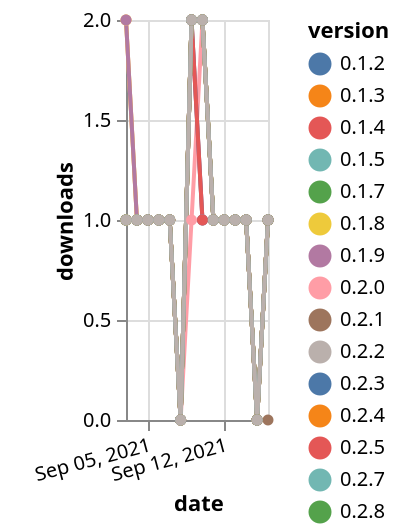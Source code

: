 {"$schema": "https://vega.github.io/schema/vega-lite/v5.json", "description": "A simple bar chart with embedded data.", "data": {"values": [{"date": "2021-09-03", "total": 138, "delta": 1, "version": "0.2.0"}, {"date": "2021-09-04", "total": 139, "delta": 1, "version": "0.2.0"}, {"date": "2021-09-05", "total": 140, "delta": 1, "version": "0.2.0"}, {"date": "2021-09-06", "total": 141, "delta": 1, "version": "0.2.0"}, {"date": "2021-09-07", "total": 142, "delta": 1, "version": "0.2.0"}, {"date": "2021-09-08", "total": 142, "delta": 0, "version": "0.2.0"}, {"date": "2021-09-09", "total": 144, "delta": 2, "version": "0.2.0"}, {"date": "2021-09-10", "total": 145, "delta": 1, "version": "0.2.0"}, {"date": "2021-09-11", "total": 146, "delta": 1, "version": "0.2.0"}, {"date": "2021-09-12", "total": 147, "delta": 1, "version": "0.2.0"}, {"date": "2021-09-13", "total": 148, "delta": 1, "version": "0.2.0"}, {"date": "2021-09-14", "total": 149, "delta": 1, "version": "0.2.0"}, {"date": "2021-09-15", "total": 149, "delta": 0, "version": "0.2.0"}, {"date": "2021-09-16", "total": 150, "delta": 1, "version": "0.2.0"}, {"date": "2021-09-03", "total": 145, "delta": 1, "version": "0.1.3"}, {"date": "2021-09-04", "total": 146, "delta": 1, "version": "0.1.3"}, {"date": "2021-09-05", "total": 147, "delta": 1, "version": "0.1.3"}, {"date": "2021-09-06", "total": 148, "delta": 1, "version": "0.1.3"}, {"date": "2021-09-07", "total": 149, "delta": 1, "version": "0.1.3"}, {"date": "2021-09-08", "total": 149, "delta": 0, "version": "0.1.3"}, {"date": "2021-09-09", "total": 151, "delta": 2, "version": "0.1.3"}, {"date": "2021-09-10", "total": 153, "delta": 2, "version": "0.1.3"}, {"date": "2021-09-11", "total": 154, "delta": 1, "version": "0.1.3"}, {"date": "2021-09-12", "total": 155, "delta": 1, "version": "0.1.3"}, {"date": "2021-09-13", "total": 156, "delta": 1, "version": "0.1.3"}, {"date": "2021-09-14", "total": 157, "delta": 1, "version": "0.1.3"}, {"date": "2021-09-15", "total": 157, "delta": 0, "version": "0.1.3"}, {"date": "2021-09-16", "total": 158, "delta": 1, "version": "0.1.3"}, {"date": "2021-09-03", "total": 29, "delta": 2, "version": "0.4.0"}, {"date": "2021-09-04", "total": 30, "delta": 1, "version": "0.4.0"}, {"date": "2021-09-05", "total": 31, "delta": 1, "version": "0.4.0"}, {"date": "2021-09-06", "total": 32, "delta": 1, "version": "0.4.0"}, {"date": "2021-09-07", "total": 33, "delta": 1, "version": "0.4.0"}, {"date": "2021-09-08", "total": 33, "delta": 0, "version": "0.4.0"}, {"date": "2021-09-09", "total": 34, "delta": 1, "version": "0.4.0"}, {"date": "2021-09-10", "total": 36, "delta": 2, "version": "0.4.0"}, {"date": "2021-09-11", "total": 37, "delta": 1, "version": "0.4.0"}, {"date": "2021-09-12", "total": 38, "delta": 1, "version": "0.4.0"}, {"date": "2021-09-13", "total": 39, "delta": 1, "version": "0.4.0"}, {"date": "2021-09-14", "total": 40, "delta": 1, "version": "0.4.0"}, {"date": "2021-09-15", "total": 40, "delta": 0, "version": "0.4.0"}, {"date": "2021-09-16", "total": 41, "delta": 1, "version": "0.4.0"}, {"date": "2021-09-03", "total": 136, "delta": 1, "version": "0.2.3"}, {"date": "2021-09-04", "total": 137, "delta": 1, "version": "0.2.3"}, {"date": "2021-09-05", "total": 138, "delta": 1, "version": "0.2.3"}, {"date": "2021-09-06", "total": 139, "delta": 1, "version": "0.2.3"}, {"date": "2021-09-07", "total": 140, "delta": 1, "version": "0.2.3"}, {"date": "2021-09-08", "total": 140, "delta": 0, "version": "0.2.3"}, {"date": "2021-09-09", "total": 142, "delta": 2, "version": "0.2.3"}, {"date": "2021-09-10", "total": 144, "delta": 2, "version": "0.2.3"}, {"date": "2021-09-11", "total": 145, "delta": 1, "version": "0.2.3"}, {"date": "2021-09-12", "total": 146, "delta": 1, "version": "0.2.3"}, {"date": "2021-09-13", "total": 147, "delta": 1, "version": "0.2.3"}, {"date": "2021-09-14", "total": 148, "delta": 1, "version": "0.2.3"}, {"date": "2021-09-15", "total": 148, "delta": 0, "version": "0.2.3"}, {"date": "2021-09-16", "total": 149, "delta": 1, "version": "0.2.3"}, {"date": "2021-09-03", "total": 153, "delta": 1, "version": "0.1.2"}, {"date": "2021-09-04", "total": 154, "delta": 1, "version": "0.1.2"}, {"date": "2021-09-05", "total": 155, "delta": 1, "version": "0.1.2"}, {"date": "2021-09-06", "total": 156, "delta": 1, "version": "0.1.2"}, {"date": "2021-09-07", "total": 157, "delta": 1, "version": "0.1.2"}, {"date": "2021-09-08", "total": 157, "delta": 0, "version": "0.1.2"}, {"date": "2021-09-09", "total": 159, "delta": 2, "version": "0.1.2"}, {"date": "2021-09-10", "total": 160, "delta": 1, "version": "0.1.2"}, {"date": "2021-09-11", "total": 161, "delta": 1, "version": "0.1.2"}, {"date": "2021-09-12", "total": 162, "delta": 1, "version": "0.1.2"}, {"date": "2021-09-13", "total": 163, "delta": 1, "version": "0.1.2"}, {"date": "2021-09-14", "total": 164, "delta": 1, "version": "0.1.2"}, {"date": "2021-09-15", "total": 164, "delta": 0, "version": "0.1.2"}, {"date": "2021-09-16", "total": 165, "delta": 1, "version": "0.1.2"}, {"date": "2021-09-03", "total": 445, "delta": 1, "version": "0.2.4"}, {"date": "2021-09-04", "total": 446, "delta": 1, "version": "0.2.4"}, {"date": "2021-09-05", "total": 447, "delta": 1, "version": "0.2.4"}, {"date": "2021-09-06", "total": 448, "delta": 1, "version": "0.2.4"}, {"date": "2021-09-07", "total": 449, "delta": 1, "version": "0.2.4"}, {"date": "2021-09-08", "total": 449, "delta": 0, "version": "0.2.4"}, {"date": "2021-09-09", "total": 451, "delta": 2, "version": "0.2.4"}, {"date": "2021-09-10", "total": 453, "delta": 2, "version": "0.2.4"}, {"date": "2021-09-11", "total": 454, "delta": 1, "version": "0.2.4"}, {"date": "2021-09-12", "total": 455, "delta": 1, "version": "0.2.4"}, {"date": "2021-09-13", "total": 456, "delta": 1, "version": "0.2.4"}, {"date": "2021-09-14", "total": 457, "delta": 1, "version": "0.2.4"}, {"date": "2021-09-15", "total": 457, "delta": 0, "version": "0.2.4"}, {"date": "2021-09-16", "total": 458, "delta": 1, "version": "0.2.4"}, {"date": "2021-09-03", "total": 136, "delta": 1, "version": "0.2.1"}, {"date": "2021-09-04", "total": 137, "delta": 1, "version": "0.2.1"}, {"date": "2021-09-05", "total": 138, "delta": 1, "version": "0.2.1"}, {"date": "2021-09-06", "total": 139, "delta": 1, "version": "0.2.1"}, {"date": "2021-09-07", "total": 140, "delta": 1, "version": "0.2.1"}, {"date": "2021-09-08", "total": 140, "delta": 0, "version": "0.2.1"}, {"date": "2021-09-09", "total": 142, "delta": 2, "version": "0.2.1"}, {"date": "2021-09-10", "total": 144, "delta": 2, "version": "0.2.1"}, {"date": "2021-09-11", "total": 145, "delta": 1, "version": "0.2.1"}, {"date": "2021-09-12", "total": 146, "delta": 1, "version": "0.2.1"}, {"date": "2021-09-13", "total": 147, "delta": 1, "version": "0.2.1"}, {"date": "2021-09-14", "total": 148, "delta": 1, "version": "0.2.1"}, {"date": "2021-09-15", "total": 148, "delta": 0, "version": "0.2.1"}, {"date": "2021-09-16", "total": 149, "delta": 1, "version": "0.2.1"}, {"date": "2021-09-03", "total": 145, "delta": 1, "version": "0.1.4"}, {"date": "2021-09-04", "total": 146, "delta": 1, "version": "0.1.4"}, {"date": "2021-09-05", "total": 147, "delta": 1, "version": "0.1.4"}, {"date": "2021-09-06", "total": 148, "delta": 1, "version": "0.1.4"}, {"date": "2021-09-07", "total": 149, "delta": 1, "version": "0.1.4"}, {"date": "2021-09-08", "total": 149, "delta": 0, "version": "0.1.4"}, {"date": "2021-09-09", "total": 151, "delta": 2, "version": "0.1.4"}, {"date": "2021-09-10", "total": 152, "delta": 1, "version": "0.1.4"}, {"date": "2021-09-11", "total": 153, "delta": 1, "version": "0.1.4"}, {"date": "2021-09-12", "total": 154, "delta": 1, "version": "0.1.4"}, {"date": "2021-09-13", "total": 155, "delta": 1, "version": "0.1.4"}, {"date": "2021-09-14", "total": 156, "delta": 1, "version": "0.1.4"}, {"date": "2021-09-15", "total": 156, "delta": 0, "version": "0.1.4"}, {"date": "2021-09-16", "total": 157, "delta": 1, "version": "0.1.4"}, {"date": "2021-09-03", "total": 137, "delta": 1, "version": "0.1.9"}, {"date": "2021-09-04", "total": 138, "delta": 1, "version": "0.1.9"}, {"date": "2021-09-05", "total": 139, "delta": 1, "version": "0.1.9"}, {"date": "2021-09-06", "total": 140, "delta": 1, "version": "0.1.9"}, {"date": "2021-09-07", "total": 141, "delta": 1, "version": "0.1.9"}, {"date": "2021-09-08", "total": 141, "delta": 0, "version": "0.1.9"}, {"date": "2021-09-09", "total": 143, "delta": 2, "version": "0.1.9"}, {"date": "2021-09-10", "total": 145, "delta": 2, "version": "0.1.9"}, {"date": "2021-09-11", "total": 146, "delta": 1, "version": "0.1.9"}, {"date": "2021-09-12", "total": 147, "delta": 1, "version": "0.1.9"}, {"date": "2021-09-13", "total": 148, "delta": 1, "version": "0.1.9"}, {"date": "2021-09-14", "total": 149, "delta": 1, "version": "0.1.9"}, {"date": "2021-09-15", "total": 149, "delta": 0, "version": "0.1.9"}, {"date": "2021-09-16", "total": 150, "delta": 1, "version": "0.1.9"}, {"date": "2021-09-03", "total": 107, "delta": 2, "version": "0.3.0"}, {"date": "2021-09-04", "total": 108, "delta": 1, "version": "0.3.0"}, {"date": "2021-09-05", "total": 109, "delta": 1, "version": "0.3.0"}, {"date": "2021-09-06", "total": 110, "delta": 1, "version": "0.3.0"}, {"date": "2021-09-07", "total": 111, "delta": 1, "version": "0.3.0"}, {"date": "2021-09-08", "total": 111, "delta": 0, "version": "0.3.0"}, {"date": "2021-09-09", "total": 113, "delta": 2, "version": "0.3.0"}, {"date": "2021-09-10", "total": 115, "delta": 2, "version": "0.3.0"}, {"date": "2021-09-11", "total": 116, "delta": 1, "version": "0.3.0"}, {"date": "2021-09-12", "total": 117, "delta": 1, "version": "0.3.0"}, {"date": "2021-09-13", "total": 118, "delta": 1, "version": "0.3.0"}, {"date": "2021-09-14", "total": 119, "delta": 1, "version": "0.3.0"}, {"date": "2021-09-15", "total": 119, "delta": 0, "version": "0.3.0"}, {"date": "2021-09-16", "total": 120, "delta": 1, "version": "0.3.0"}, {"date": "2021-09-03", "total": 122, "delta": 1, "version": "0.2.8"}, {"date": "2021-09-04", "total": 123, "delta": 1, "version": "0.2.8"}, {"date": "2021-09-05", "total": 124, "delta": 1, "version": "0.2.8"}, {"date": "2021-09-06", "total": 125, "delta": 1, "version": "0.2.8"}, {"date": "2021-09-07", "total": 126, "delta": 1, "version": "0.2.8"}, {"date": "2021-09-08", "total": 126, "delta": 0, "version": "0.2.8"}, {"date": "2021-09-09", "total": 128, "delta": 2, "version": "0.2.8"}, {"date": "2021-09-10", "total": 130, "delta": 2, "version": "0.2.8"}, {"date": "2021-09-11", "total": 131, "delta": 1, "version": "0.2.8"}, {"date": "2021-09-12", "total": 132, "delta": 1, "version": "0.2.8"}, {"date": "2021-09-13", "total": 133, "delta": 1, "version": "0.2.8"}, {"date": "2021-09-14", "total": 134, "delta": 1, "version": "0.2.8"}, {"date": "2021-09-15", "total": 134, "delta": 0, "version": "0.2.8"}, {"date": "2021-09-16", "total": 135, "delta": 1, "version": "0.2.8"}, {"date": "2021-09-03", "total": 201, "delta": 1, "version": "0.2.7"}, {"date": "2021-09-04", "total": 202, "delta": 1, "version": "0.2.7"}, {"date": "2021-09-05", "total": 203, "delta": 1, "version": "0.2.7"}, {"date": "2021-09-06", "total": 204, "delta": 1, "version": "0.2.7"}, {"date": "2021-09-07", "total": 205, "delta": 1, "version": "0.2.7"}, {"date": "2021-09-08", "total": 205, "delta": 0, "version": "0.2.7"}, {"date": "2021-09-09", "total": 207, "delta": 2, "version": "0.2.7"}, {"date": "2021-09-10", "total": 209, "delta": 2, "version": "0.2.7"}, {"date": "2021-09-11", "total": 210, "delta": 1, "version": "0.2.7"}, {"date": "2021-09-12", "total": 211, "delta": 1, "version": "0.2.7"}, {"date": "2021-09-13", "total": 212, "delta": 1, "version": "0.2.7"}, {"date": "2021-09-14", "total": 213, "delta": 1, "version": "0.2.7"}, {"date": "2021-09-15", "total": 213, "delta": 0, "version": "0.2.7"}, {"date": "2021-09-16", "total": 214, "delta": 1, "version": "0.2.7"}, {"date": "2021-09-03", "total": 143, "delta": 1, "version": "0.1.7"}, {"date": "2021-09-04", "total": 144, "delta": 1, "version": "0.1.7"}, {"date": "2021-09-05", "total": 145, "delta": 1, "version": "0.1.7"}, {"date": "2021-09-06", "total": 146, "delta": 1, "version": "0.1.7"}, {"date": "2021-09-07", "total": 147, "delta": 1, "version": "0.1.7"}, {"date": "2021-09-08", "total": 147, "delta": 0, "version": "0.1.7"}, {"date": "2021-09-09", "total": 149, "delta": 2, "version": "0.1.7"}, {"date": "2021-09-10", "total": 151, "delta": 2, "version": "0.1.7"}, {"date": "2021-09-11", "total": 152, "delta": 1, "version": "0.1.7"}, {"date": "2021-09-12", "total": 153, "delta": 1, "version": "0.1.7"}, {"date": "2021-09-13", "total": 154, "delta": 1, "version": "0.1.7"}, {"date": "2021-09-14", "total": 155, "delta": 1, "version": "0.1.7"}, {"date": "2021-09-15", "total": 155, "delta": 0, "version": "0.1.7"}, {"date": "2021-09-16", "total": 156, "delta": 1, "version": "0.1.7"}, {"date": "2021-09-03", "total": 133, "delta": 1, "version": "0.2.5"}, {"date": "2021-09-04", "total": 134, "delta": 1, "version": "0.2.5"}, {"date": "2021-09-05", "total": 135, "delta": 1, "version": "0.2.5"}, {"date": "2021-09-06", "total": 136, "delta": 1, "version": "0.2.5"}, {"date": "2021-09-07", "total": 137, "delta": 1, "version": "0.2.5"}, {"date": "2021-09-08", "total": 137, "delta": 0, "version": "0.2.5"}, {"date": "2021-09-09", "total": 139, "delta": 2, "version": "0.2.5"}, {"date": "2021-09-10", "total": 141, "delta": 2, "version": "0.2.5"}, {"date": "2021-09-11", "total": 142, "delta": 1, "version": "0.2.5"}, {"date": "2021-09-12", "total": 143, "delta": 1, "version": "0.2.5"}, {"date": "2021-09-13", "total": 144, "delta": 1, "version": "0.2.5"}, {"date": "2021-09-14", "total": 145, "delta": 1, "version": "0.2.5"}, {"date": "2021-09-15", "total": 145, "delta": 0, "version": "0.2.5"}, {"date": "2021-09-16", "total": 146, "delta": 1, "version": "0.2.5"}, {"date": "2021-09-16", "total": 18, "delta": 0, "version": "0.4.1"}, {"date": "2021-09-03", "total": 132, "delta": 1, "version": "0.1.8"}, {"date": "2021-09-04", "total": 133, "delta": 1, "version": "0.1.8"}, {"date": "2021-09-05", "total": 134, "delta": 1, "version": "0.1.8"}, {"date": "2021-09-06", "total": 135, "delta": 1, "version": "0.1.8"}, {"date": "2021-09-07", "total": 136, "delta": 1, "version": "0.1.8"}, {"date": "2021-09-08", "total": 136, "delta": 0, "version": "0.1.8"}, {"date": "2021-09-09", "total": 138, "delta": 2, "version": "0.1.8"}, {"date": "2021-09-10", "total": 140, "delta": 2, "version": "0.1.8"}, {"date": "2021-09-11", "total": 141, "delta": 1, "version": "0.1.8"}, {"date": "2021-09-12", "total": 142, "delta": 1, "version": "0.1.8"}, {"date": "2021-09-13", "total": 143, "delta": 1, "version": "0.1.8"}, {"date": "2021-09-14", "total": 144, "delta": 1, "version": "0.1.8"}, {"date": "2021-09-15", "total": 144, "delta": 0, "version": "0.1.8"}, {"date": "2021-09-16", "total": 145, "delta": 1, "version": "0.1.8"}, {"date": "2021-09-03", "total": 98, "delta": 2, "version": "0.3.1"}, {"date": "2021-09-04", "total": 99, "delta": 1, "version": "0.3.1"}, {"date": "2021-09-05", "total": 100, "delta": 1, "version": "0.3.1"}, {"date": "2021-09-06", "total": 101, "delta": 1, "version": "0.3.1"}, {"date": "2021-09-07", "total": 102, "delta": 1, "version": "0.3.1"}, {"date": "2021-09-08", "total": 102, "delta": 0, "version": "0.3.1"}, {"date": "2021-09-09", "total": 104, "delta": 2, "version": "0.3.1"}, {"date": "2021-09-10", "total": 106, "delta": 2, "version": "0.3.1"}, {"date": "2021-09-11", "total": 107, "delta": 1, "version": "0.3.1"}, {"date": "2021-09-12", "total": 108, "delta": 1, "version": "0.3.1"}, {"date": "2021-09-13", "total": 109, "delta": 1, "version": "0.3.1"}, {"date": "2021-09-14", "total": 110, "delta": 1, "version": "0.3.1"}, {"date": "2021-09-15", "total": 110, "delta": 0, "version": "0.3.1"}, {"date": "2021-09-16", "total": 111, "delta": 1, "version": "0.3.1"}, {"date": "2021-09-03", "total": 152, "delta": 1, "version": "0.1.5"}, {"date": "2021-09-04", "total": 153, "delta": 1, "version": "0.1.5"}, {"date": "2021-09-05", "total": 154, "delta": 1, "version": "0.1.5"}, {"date": "2021-09-06", "total": 155, "delta": 1, "version": "0.1.5"}, {"date": "2021-09-07", "total": 156, "delta": 1, "version": "0.1.5"}, {"date": "2021-09-08", "total": 156, "delta": 0, "version": "0.1.5"}, {"date": "2021-09-09", "total": 158, "delta": 2, "version": "0.1.5"}, {"date": "2021-09-10", "total": 160, "delta": 2, "version": "0.1.5"}, {"date": "2021-09-11", "total": 161, "delta": 1, "version": "0.1.5"}, {"date": "2021-09-12", "total": 162, "delta": 1, "version": "0.1.5"}, {"date": "2021-09-13", "total": 163, "delta": 1, "version": "0.1.5"}, {"date": "2021-09-14", "total": 164, "delta": 1, "version": "0.1.5"}, {"date": "2021-09-15", "total": 164, "delta": 0, "version": "0.1.5"}, {"date": "2021-09-16", "total": 165, "delta": 1, "version": "0.1.5"}, {"date": "2021-09-03", "total": 167, "delta": 1, "version": "0.2.2"}, {"date": "2021-09-04", "total": 168, "delta": 1, "version": "0.2.2"}, {"date": "2021-09-05", "total": 169, "delta": 1, "version": "0.2.2"}, {"date": "2021-09-06", "total": 170, "delta": 1, "version": "0.2.2"}, {"date": "2021-09-07", "total": 171, "delta": 1, "version": "0.2.2"}, {"date": "2021-09-08", "total": 171, "delta": 0, "version": "0.2.2"}, {"date": "2021-09-09", "total": 173, "delta": 2, "version": "0.2.2"}, {"date": "2021-09-10", "total": 175, "delta": 2, "version": "0.2.2"}, {"date": "2021-09-11", "total": 176, "delta": 1, "version": "0.2.2"}, {"date": "2021-09-12", "total": 177, "delta": 1, "version": "0.2.2"}, {"date": "2021-09-13", "total": 178, "delta": 1, "version": "0.2.2"}, {"date": "2021-09-14", "total": 179, "delta": 1, "version": "0.2.2"}, {"date": "2021-09-15", "total": 179, "delta": 0, "version": "0.2.2"}, {"date": "2021-09-16", "total": 180, "delta": 1, "version": "0.2.2"}]}, "width": "container", "mark": {"type": "line", "point": {"filled": true}}, "encoding": {"x": {"field": "date", "type": "temporal", "timeUnit": "yearmonthdate", "title": "date", "axis": {"labelAngle": -15}}, "y": {"field": "delta", "type": "quantitative", "title": "downloads"}, "color": {"field": "version", "type": "nominal"}, "tooltip": {"field": "delta"}}}